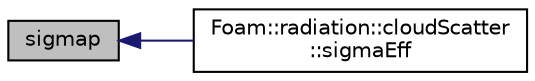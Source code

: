 digraph "sigmap"
{
  bgcolor="transparent";
  edge [fontname="Helvetica",fontsize="10",labelfontname="Helvetica",labelfontsize="10"];
  node [fontname="Helvetica",fontsize="10",shape=record];
  rankdir="LR";
  Node13 [label="sigmap",height=0.2,width=0.4,color="black", fillcolor="grey75", style="filled", fontcolor="black"];
  Node13 -> Node14 [dir="back",color="midnightblue",fontsize="10",style="solid",fontname="Helvetica"];
  Node14 [label="Foam::radiation::cloudScatter\l::sigmaEff",height=0.2,width=0.4,color="black",URL="$a25093.html#a3d8db07ca0801e2d7eb94dcccddd93df",tooltip="Return scatter coefficient. "];
}
